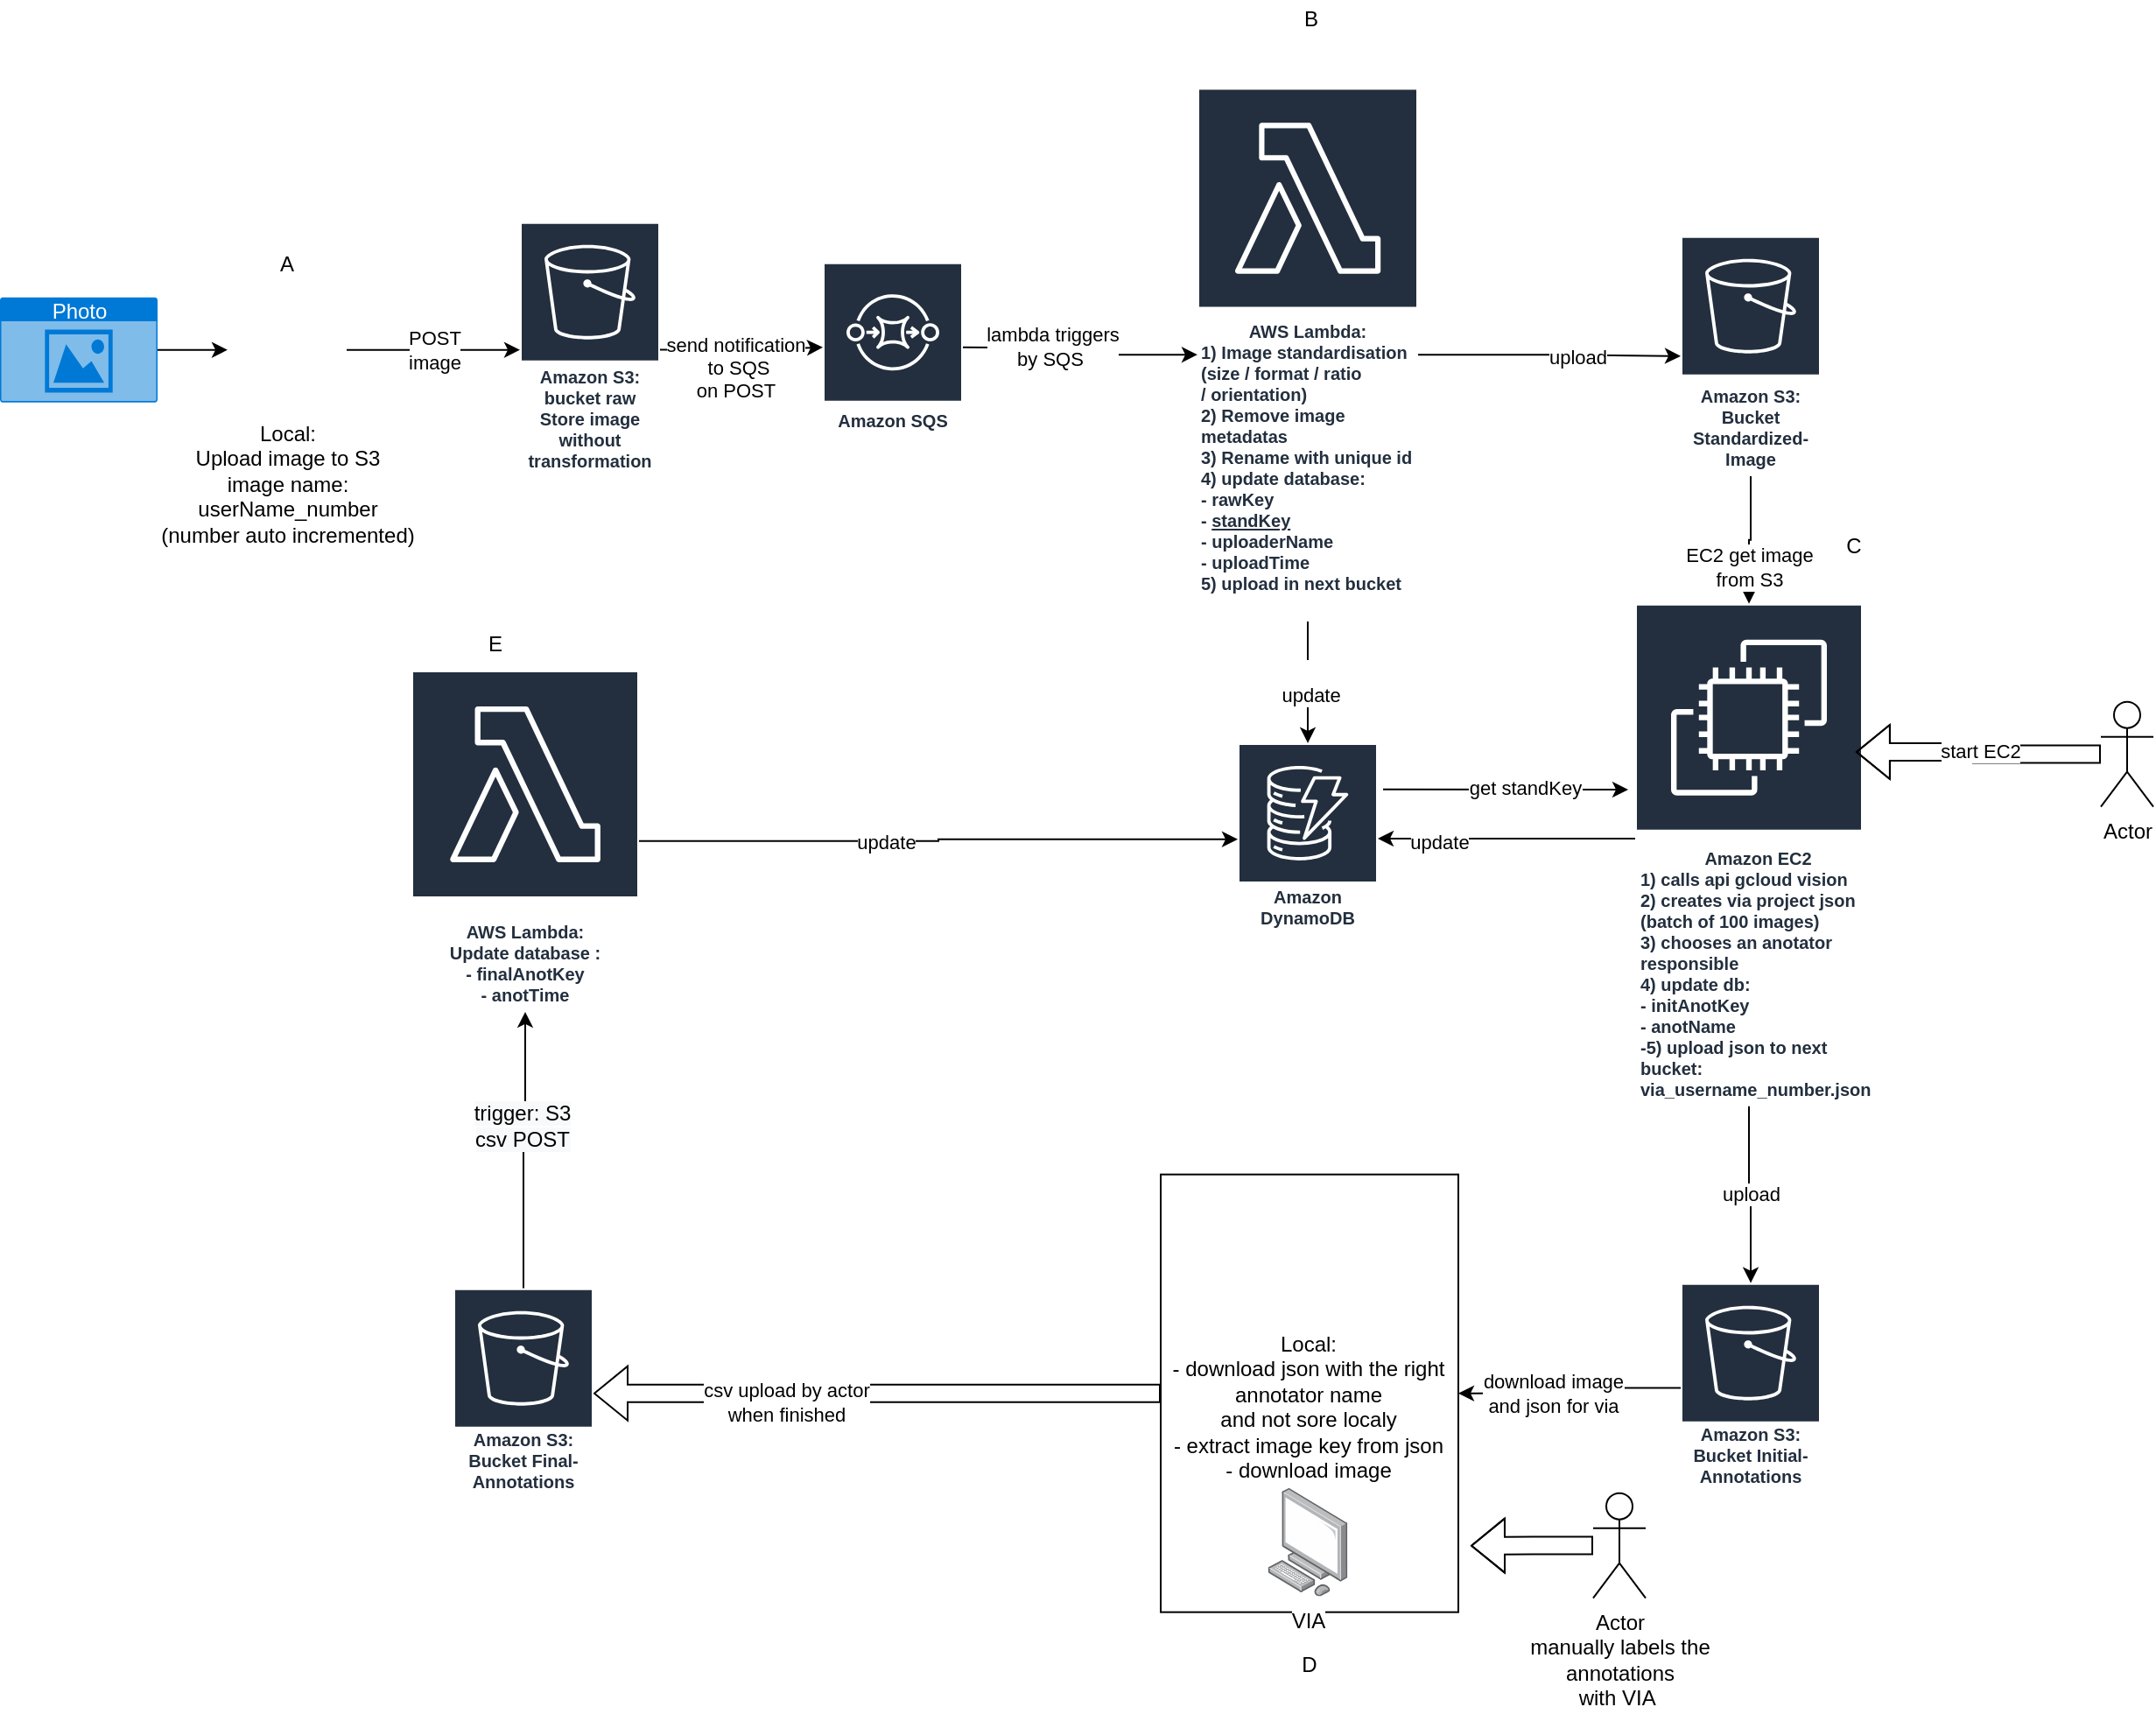 <mxfile version="14.9.4" type="github">
  <diagram id="-ga6hsOEGiyw53PDkv4c" name="Page-1">
    <mxGraphModel dx="1483" dy="781" grid="1" gridSize="10" guides="1" tooltips="1" connect="1" arrows="1" fold="1" page="1" pageScale="1" pageWidth="827" pageHeight="1169" math="0" shadow="0">
      <root>
        <mxCell id="0" />
        <mxCell id="1" parent="0" />
        <mxCell id="0uKCtbiLuTCNgKzWHR9k-1" value="POST&lt;br&gt;image" style="edgeStyle=orthogonalEdgeStyle;rounded=0;orthogonalLoop=1;jettySize=auto;html=1;" parent="1" source="0uKCtbiLuTCNgKzWHR9k-27" target="0uKCtbiLuTCNgKzWHR9k-5" edge="1">
          <mxGeometry relative="1" as="geometry" />
        </mxCell>
        <mxCell id="0uKCtbiLuTCNgKzWHR9k-2" style="edgeStyle=orthogonalEdgeStyle;rounded=0;orthogonalLoop=1;jettySize=auto;html=1;" parent="1" source="0uKCtbiLuTCNgKzWHR9k-3" target="0uKCtbiLuTCNgKzWHR9k-27" edge="1">
          <mxGeometry relative="1" as="geometry" />
        </mxCell>
        <mxCell id="0uKCtbiLuTCNgKzWHR9k-3" value="Photo" style="html=1;strokeColor=none;fillColor=#0079D6;labelPosition=center;verticalLabelPosition=middle;verticalAlign=top;align=center;fontSize=12;outlineConnect=0;spacingTop=-6;fontColor=#FFFFFF;shape=mxgraph.sitemap.photo;" parent="1" vertex="1">
          <mxGeometry x="40" y="299.83" width="90" height="60" as="geometry" />
        </mxCell>
        <mxCell id="0uKCtbiLuTCNgKzWHR9k-4" value="send notification&lt;br&gt;&amp;nbsp;to SQS&lt;br&gt;on POST" style="edgeStyle=orthogonalEdgeStyle;rounded=0;orthogonalLoop=1;jettySize=auto;html=1;" parent="1" source="0uKCtbiLuTCNgKzWHR9k-5" edge="1">
          <mxGeometry x="-0.089" y="-10" relative="1" as="geometry">
            <mxPoint x="510" y="328.4" as="targetPoint" />
            <mxPoint as="offset" />
          </mxGeometry>
        </mxCell>
        <mxCell id="0uKCtbiLuTCNgKzWHR9k-5" value="Amazon S3:&lt;br&gt;bucket raw&lt;br&gt;Store image without transformation" style="outlineConnect=0;fontColor=#232F3E;gradientColor=none;strokeColor=#ffffff;fillColor=#232F3E;dashed=0;verticalLabelPosition=middle;verticalAlign=bottom;align=center;html=1;whiteSpace=wrap;fontSize=10;fontStyle=1;spacing=3;shape=mxgraph.aws4.productIcon;prIcon=mxgraph.aws4.s3;" parent="1" vertex="1">
          <mxGeometry x="337" y="256.83" width="80" height="146" as="geometry" />
        </mxCell>
        <mxCell id="0uKCtbiLuTCNgKzWHR9k-6" style="edgeStyle=orthogonalEdgeStyle;rounded=0;orthogonalLoop=1;jettySize=auto;html=1;" parent="1" source="0uKCtbiLuTCNgKzWHR9k-8" target="0uKCtbiLuTCNgKzWHR9k-33" edge="1">
          <mxGeometry relative="1" as="geometry" />
        </mxCell>
        <mxCell id="0uKCtbiLuTCNgKzWHR9k-7" value="EC2 get image&lt;br&gt;from S3" style="edgeLabel;html=1;align=center;verticalAlign=middle;resizable=0;points=[];" parent="0uKCtbiLuTCNgKzWHR9k-6" vertex="1" connectable="0">
          <mxGeometry x="0.422" relative="1" as="geometry">
            <mxPoint as="offset" />
          </mxGeometry>
        </mxCell>
        <mxCell id="0uKCtbiLuTCNgKzWHR9k-8" value="Amazon S3:&lt;br&gt;Bucket Standardized-Image" style="outlineConnect=0;fontColor=#232F3E;gradientColor=none;strokeColor=#ffffff;fillColor=#232F3E;dashed=0;verticalLabelPosition=middle;verticalAlign=bottom;align=center;html=1;whiteSpace=wrap;fontSize=10;fontStyle=1;spacing=3;shape=mxgraph.aws4.productIcon;prIcon=mxgraph.aws4.s3;" parent="1" vertex="1">
          <mxGeometry x="1000" y="264.83" width="80" height="137.17" as="geometry" />
        </mxCell>
        <mxCell id="0uKCtbiLuTCNgKzWHR9k-9" style="edgeStyle=orthogonalEdgeStyle;rounded=0;orthogonalLoop=1;jettySize=auto;html=1;" parent="1" source="0uKCtbiLuTCNgKzWHR9k-33" target="0uKCtbiLuTCNgKzWHR9k-12" edge="1">
          <mxGeometry relative="1" as="geometry">
            <Array as="points">
              <mxPoint x="940" y="609" />
              <mxPoint x="940" y="609" />
            </Array>
          </mxGeometry>
        </mxCell>
        <mxCell id="0uKCtbiLuTCNgKzWHR9k-10" value="update" style="edgeLabel;html=1;align=center;verticalAlign=middle;resizable=0;points=[];" parent="0uKCtbiLuTCNgKzWHR9k-9" vertex="1" connectable="0">
          <mxGeometry x="0.528" y="2" relative="1" as="geometry">
            <mxPoint as="offset" />
          </mxGeometry>
        </mxCell>
        <mxCell id="0uKCtbiLuTCNgKzWHR9k-12" value="Amazon DynamoDB" style="outlineConnect=0;fontColor=#232F3E;gradientColor=none;strokeColor=#ffffff;fillColor=#232F3E;dashed=0;verticalLabelPosition=middle;verticalAlign=bottom;align=center;html=1;whiteSpace=wrap;fontSize=10;fontStyle=1;spacing=3;shape=mxgraph.aws4.productIcon;prIcon=mxgraph.aws4.dynamodb;" parent="1" vertex="1">
          <mxGeometry x="747" y="554.44" width="80" height="110" as="geometry" />
        </mxCell>
        <mxCell id="0uKCtbiLuTCNgKzWHR9k-13" value="h" style="edgeStyle=orthogonalEdgeStyle;rounded=0;orthogonalLoop=1;jettySize=auto;html=1;entryX=1;entryY=0.5;entryDx=0;entryDy=0;" parent="1" source="0uKCtbiLuTCNgKzWHR9k-15" target="0uKCtbiLuTCNgKzWHR9k-47" edge="1">
          <mxGeometry relative="1" as="geometry">
            <mxPoint x="880" y="950.83" as="targetPoint" />
          </mxGeometry>
        </mxCell>
        <mxCell id="0uKCtbiLuTCNgKzWHR9k-14" value="download image&lt;br&gt;and json for via" style="edgeLabel;html=1;align=center;verticalAlign=middle;resizable=0;points=[];" parent="0uKCtbiLuTCNgKzWHR9k-13" vertex="1" connectable="0">
          <mxGeometry x="0.156" relative="1" as="geometry">
            <mxPoint x="-1" as="offset" />
          </mxGeometry>
        </mxCell>
        <mxCell id="0uKCtbiLuTCNgKzWHR9k-15" value="Amazon S3:&lt;br&gt;Bucket Initial-Annotations" style="outlineConnect=0;fontColor=#232F3E;gradientColor=none;strokeColor=#ffffff;fillColor=#232F3E;dashed=0;verticalLabelPosition=middle;verticalAlign=bottom;align=center;html=1;whiteSpace=wrap;fontSize=10;fontStyle=1;spacing=3;shape=mxgraph.aws4.productIcon;prIcon=mxgraph.aws4.s3;" parent="1" vertex="1">
          <mxGeometry x="1000" y="862.83" width="80" height="120" as="geometry" />
        </mxCell>
        <mxCell id="0uKCtbiLuTCNgKzWHR9k-16" style="edgeStyle=orthogonalEdgeStyle;rounded=0;orthogonalLoop=1;jettySize=auto;html=1;" parent="1" source="0uKCtbiLuTCNgKzWHR9k-20" target="0uKCtbiLuTCNgKzWHR9k-30" edge="1">
          <mxGeometry relative="1" as="geometry" />
        </mxCell>
        <mxCell id="0uKCtbiLuTCNgKzWHR9k-17" value="&lt;span style=&quot;font-size: 12px ; background-color: rgb(248 , 249 , 250)&quot;&gt;trigger: S3&lt;/span&gt;&lt;br style=&quot;font-size: 12px ; background-color: rgb(248 , 249 , 250)&quot;&gt;&lt;span style=&quot;font-size: 12px ; background-color: rgb(248 , 249 , 250)&quot;&gt;csv POST&lt;/span&gt;" style="edgeLabel;html=1;align=center;verticalAlign=middle;resizable=0;points=[];" parent="0uKCtbiLuTCNgKzWHR9k-16" vertex="1" connectable="0">
          <mxGeometry x="0.187" y="2" relative="1" as="geometry">
            <mxPoint as="offset" />
          </mxGeometry>
        </mxCell>
        <mxCell id="0uKCtbiLuTCNgKzWHR9k-18" style="edgeStyle=orthogonalEdgeStyle;shape=flexArrow;rounded=0;orthogonalLoop=1;jettySize=auto;html=1;" parent="1" source="0uKCtbiLuTCNgKzWHR9k-47" target="0uKCtbiLuTCNgKzWHR9k-20" edge="1">
          <mxGeometry relative="1" as="geometry">
            <mxPoint x="540" y="1020.83" as="sourcePoint" />
          </mxGeometry>
        </mxCell>
        <mxCell id="0uKCtbiLuTCNgKzWHR9k-19" value="csv upload by actor&lt;br&gt;when finished" style="edgeLabel;html=1;align=center;verticalAlign=middle;resizable=0;points=[];" parent="0uKCtbiLuTCNgKzWHR9k-18" vertex="1" connectable="0">
          <mxGeometry x="0.322" y="5" relative="1" as="geometry">
            <mxPoint as="offset" />
          </mxGeometry>
        </mxCell>
        <mxCell id="0uKCtbiLuTCNgKzWHR9k-20" value="Amazon S3:&lt;br&gt;Bucket Final-Annotations" style="outlineConnect=0;fontColor=#232F3E;gradientColor=none;strokeColor=#ffffff;fillColor=#232F3E;dashed=0;verticalLabelPosition=middle;verticalAlign=bottom;align=center;html=1;whiteSpace=wrap;fontSize=10;fontStyle=1;spacing=3;shape=mxgraph.aws4.productIcon;prIcon=mxgraph.aws4.s3;" parent="1" vertex="1">
          <mxGeometry x="299" y="865.83" width="80" height="120" as="geometry" />
        </mxCell>
        <mxCell id="0uKCtbiLuTCNgKzWHR9k-21" style="edgeStyle=orthogonalEdgeStyle;shape=flexArrow;rounded=0;orthogonalLoop=1;jettySize=auto;html=1;" parent="1" source="0uKCtbiLuTCNgKzWHR9k-22" edge="1">
          <mxGeometry relative="1" as="geometry">
            <mxPoint x="880" y="1012.83" as="targetPoint" />
          </mxGeometry>
        </mxCell>
        <mxCell id="0uKCtbiLuTCNgKzWHR9k-22" value="Actor&lt;br&gt;manually labels the&lt;br&gt;&amp;nbsp;annotations&amp;nbsp;&lt;br&gt;with VIA&amp;nbsp;" style="shape=umlActor;verticalLabelPosition=bottom;verticalAlign=top;html=1;outlineConnect=0;" parent="1" vertex="1">
          <mxGeometry x="950" y="982.83" width="30" height="60" as="geometry" />
        </mxCell>
        <mxCell id="0uKCtbiLuTCNgKzWHR9k-23" style="edgeStyle=orthogonalEdgeStyle;rounded=0;orthogonalLoop=1;jettySize=auto;html=1;" parent="1" target="0uKCtbiLuTCNgKzWHR9k-36" edge="1">
          <mxGeometry relative="1" as="geometry">
            <mxPoint x="590" y="328.4" as="sourcePoint" />
          </mxGeometry>
        </mxCell>
        <mxCell id="0uKCtbiLuTCNgKzWHR9k-24" value="lambda triggers&lt;br&gt;by SQS&amp;nbsp;" style="edgeLabel;html=1;align=center;verticalAlign=middle;resizable=0;points=[];" parent="0uKCtbiLuTCNgKzWHR9k-23" vertex="1" connectable="0">
          <mxGeometry x="-0.265" y="1" relative="1" as="geometry">
            <mxPoint as="offset" />
          </mxGeometry>
        </mxCell>
        <mxCell id="0uKCtbiLuTCNgKzWHR9k-26" value="" style="group" parent="1" vertex="1" connectable="0">
          <mxGeometry x="170" y="270.83" width="68" height="93" as="geometry" />
        </mxCell>
        <mxCell id="0uKCtbiLuTCNgKzWHR9k-27" value="Local:&lt;br&gt;Upload image to S3&lt;br&gt;image name:&lt;br&gt;userName_number&lt;br&gt;(number auto incremented)" style="shape=image;html=1;verticalAlign=top;verticalLabelPosition=bottom;labelBackgroundColor=#ffffff;imageAspect=0;aspect=fixed;image=https://cdn4.iconfinder.com/data/icons/logos-and-brands/512/267_Python_logo-128.png" parent="0uKCtbiLuTCNgKzWHR9k-26" vertex="1">
          <mxGeometry y="25" width="68" height="68" as="geometry" />
        </mxCell>
        <mxCell id="0uKCtbiLuTCNgKzWHR9k-28" value="A" style="text;html=1;strokeColor=none;fillColor=none;align=center;verticalAlign=middle;whiteSpace=wrap;rounded=0;" parent="0uKCtbiLuTCNgKzWHR9k-26" vertex="1">
          <mxGeometry x="14" width="40" height="20" as="geometry" />
        </mxCell>
        <mxCell id="0uKCtbiLuTCNgKzWHR9k-29" value="" style="group" parent="1" vertex="1" connectable="0">
          <mxGeometry x="275" y="487.94" width="130" height="220" as="geometry" />
        </mxCell>
        <mxCell id="0uKCtbiLuTCNgKzWHR9k-30" value="&lt;span&gt;AWS Lambda:&lt;br&gt;&lt;/span&gt;Update database :&lt;br&gt;- finalAnotKey&lt;br&gt;- anotTime" style="outlineConnect=0;fontColor=#232F3E;gradientColor=none;strokeColor=#ffffff;fillColor=#232F3E;dashed=0;verticalLabelPosition=middle;verticalAlign=bottom;align=center;html=1;whiteSpace=wrap;fontSize=10;fontStyle=1;spacing=3;shape=mxgraph.aws4.productIcon;prIcon=mxgraph.aws4.lambda;" parent="0uKCtbiLuTCNgKzWHR9k-29" vertex="1">
          <mxGeometry y="25" width="130" height="195" as="geometry" />
        </mxCell>
        <mxCell id="0uKCtbiLuTCNgKzWHR9k-31" value="E" style="text;html=1;strokeColor=none;fillColor=none;align=center;verticalAlign=middle;whiteSpace=wrap;rounded=0;" parent="0uKCtbiLuTCNgKzWHR9k-29" vertex="1">
          <mxGeometry x="28" width="40" height="20" as="geometry" />
        </mxCell>
        <mxCell id="0uKCtbiLuTCNgKzWHR9k-32" value="" style="group" parent="1" vertex="1" connectable="0">
          <mxGeometry x="974" y="431.83" width="145" height="330" as="geometry" />
        </mxCell>
        <mxCell id="0uKCtbiLuTCNgKzWHR9k-33" value="&lt;div style=&quot;text-align: center&quot;&gt;&lt;span&gt;Amazon EC2&lt;/span&gt;&lt;/div&gt;1) calls api gcloud vision&lt;br&gt;2) creates via project json (batch of 100 images)&lt;br&gt;3) chooses an anotator responsible&lt;br&gt;4) update db: &lt;br&gt;- initAnotKey&lt;br&gt;- anotName&lt;br&gt;-5) upload json to next bucket:&lt;br&gt;via_username_number.json&amp;nbsp;" style="outlineConnect=0;fontColor=#232F3E;gradientColor=none;strokeColor=#ffffff;fillColor=#232F3E;dashed=0;verticalLabelPosition=middle;verticalAlign=bottom;align=left;html=1;whiteSpace=wrap;fontSize=10;fontStyle=1;spacing=3;shape=mxgraph.aws4.productIcon;prIcon=mxgraph.aws4.ec2;" parent="0uKCtbiLuTCNgKzWHR9k-32" vertex="1">
          <mxGeometry y="43" width="130" height="287" as="geometry" />
        </mxCell>
        <mxCell id="0uKCtbiLuTCNgKzWHR9k-34" value="C" style="text;html=1;strokeColor=none;fillColor=none;align=center;verticalAlign=middle;whiteSpace=wrap;rounded=0;" parent="0uKCtbiLuTCNgKzWHR9k-32" vertex="1">
          <mxGeometry x="105" width="40" height="20" as="geometry" />
        </mxCell>
        <mxCell id="0uKCtbiLuTCNgKzWHR9k-38" style="edgeStyle=orthogonalEdgeStyle;rounded=0;orthogonalLoop=1;jettySize=auto;html=1;" parent="1" source="0uKCtbiLuTCNgKzWHR9k-36" target="0uKCtbiLuTCNgKzWHR9k-8" edge="1">
          <mxGeometry relative="1" as="geometry" />
        </mxCell>
        <mxCell id="0uKCtbiLuTCNgKzWHR9k-39" value="upload" style="edgeLabel;html=1;align=center;verticalAlign=middle;resizable=0;points=[];" parent="0uKCtbiLuTCNgKzWHR9k-38" vertex="1" connectable="0">
          <mxGeometry x="0.219" relative="1" as="geometry">
            <mxPoint as="offset" />
          </mxGeometry>
        </mxCell>
        <mxCell id="0uKCtbiLuTCNgKzWHR9k-40" value="&lt;br&gt;&amp;nbsp;update&lt;br&gt;" style="edgeStyle=orthogonalEdgeStyle;rounded=0;orthogonalLoop=1;jettySize=auto;html=1;" parent="1" source="0uKCtbiLuTCNgKzWHR9k-36" target="0uKCtbiLuTCNgKzWHR9k-12" edge="1">
          <mxGeometry relative="1" as="geometry" />
        </mxCell>
        <mxCell id="0uKCtbiLuTCNgKzWHR9k-41" value="start EC2" style="edgeStyle=orthogonalEdgeStyle;shape=flexArrow;rounded=0;orthogonalLoop=1;jettySize=auto;html=1;entryX=0.969;entryY=0.295;entryDx=0;entryDy=0;entryPerimeter=0;" parent="1" source="0uKCtbiLuTCNgKzWHR9k-42" target="0uKCtbiLuTCNgKzWHR9k-33" edge="1">
          <mxGeometry relative="1" as="geometry" />
        </mxCell>
        <mxCell id="0uKCtbiLuTCNgKzWHR9k-42" value="Actor" style="shape=umlActor;verticalLabelPosition=bottom;verticalAlign=top;html=1;outlineConnect=0;" parent="1" vertex="1">
          <mxGeometry x="1240" y="530.83" width="30" height="60" as="geometry" />
        </mxCell>
        <mxCell id="0uKCtbiLuTCNgKzWHR9k-43" value="upload" style="edgeStyle=orthogonalEdgeStyle;rounded=0;orthogonalLoop=1;jettySize=auto;html=1;" parent="1" source="0uKCtbiLuTCNgKzWHR9k-33" target="0uKCtbiLuTCNgKzWHR9k-15" edge="1">
          <mxGeometry relative="1" as="geometry" />
        </mxCell>
        <mxCell id="0uKCtbiLuTCNgKzWHR9k-44" style="edgeStyle=orthogonalEdgeStyle;rounded=0;orthogonalLoop=1;jettySize=auto;html=1;" parent="1" source="0uKCtbiLuTCNgKzWHR9k-30" target="0uKCtbiLuTCNgKzWHR9k-12" edge="1">
          <mxGeometry relative="1" as="geometry" />
        </mxCell>
        <mxCell id="0uKCtbiLuTCNgKzWHR9k-45" value="update" style="edgeLabel;html=1;align=center;verticalAlign=middle;resizable=0;points=[];" parent="0uKCtbiLuTCNgKzWHR9k-44" vertex="1" connectable="0">
          <mxGeometry x="-0.181" relative="1" as="geometry">
            <mxPoint as="offset" />
          </mxGeometry>
        </mxCell>
        <mxCell id="0uKCtbiLuTCNgKzWHR9k-46" value="" style="group" parent="1" vertex="1" connectable="0">
          <mxGeometry x="703" y="800.83" width="170" height="250" as="geometry" />
        </mxCell>
        <mxCell id="0uKCtbiLuTCNgKzWHR9k-47" value="" style="whiteSpace=wrap;html=1;container=1;" parent="0uKCtbiLuTCNgKzWHR9k-46" vertex="1">
          <mxGeometry width="170" height="250" as="geometry">
            <mxRectangle width="50" height="40" as="alternateBounds" />
          </mxGeometry>
        </mxCell>
        <mxCell id="0uKCtbiLuTCNgKzWHR9k-48" value="" style="group" parent="0uKCtbiLuTCNgKzWHR9k-46" vertex="1" connectable="0">
          <mxGeometry x="50" width="120" height="250" as="geometry" />
        </mxCell>
        <mxCell id="0uKCtbiLuTCNgKzWHR9k-49" value="Local:&lt;br&gt;- download json with the right &lt;br&gt;annotator name &lt;br&gt;and not sore localy&lt;br&gt;- extract image key from json&lt;br&gt;- download image" style="shape=image;html=1;verticalAlign=top;verticalLabelPosition=bottom;labelBackgroundColor=#ffffff;imageAspect=0;aspect=fixed;image=https://cdn4.iconfinder.com/data/icons/logos-and-brands/512/267_Python_logo-128.png" parent="0uKCtbiLuTCNgKzWHR9k-48" vertex="1">
          <mxGeometry y="15" width="68" height="68" as="geometry" />
        </mxCell>
        <mxCell id="0uKCtbiLuTCNgKzWHR9k-50" value="VIA" style="points=[];aspect=fixed;html=1;align=center;shadow=0;dashed=0;image;image=img/lib/allied_telesis/computer_and_terminals/Personal_Computer.svg;" parent="0uKCtbiLuTCNgKzWHR9k-48" vertex="1">
          <mxGeometry x="11.2" y="179.17" width="45.6" height="61.8" as="geometry" />
        </mxCell>
        <mxCell id="0uKCtbiLuTCNgKzWHR9k-51" value="D" style="text;html=1;strokeColor=none;fillColor=none;align=center;verticalAlign=middle;whiteSpace=wrap;rounded=0;" parent="1" vertex="1">
          <mxGeometry x="768" y="1070.83" width="40" height="20" as="geometry" />
        </mxCell>
        <mxCell id="0uKCtbiLuTCNgKzWHR9k-52" value="Amazon SQS" style="outlineConnect=0;fontColor=#232F3E;gradientColor=none;strokeColor=#ffffff;fillColor=#232F3E;dashed=0;verticalLabelPosition=middle;verticalAlign=bottom;align=center;html=1;whiteSpace=wrap;fontSize=10;fontStyle=1;spacing=3;shape=mxgraph.aws4.productIcon;prIcon=mxgraph.aws4.sqs;" parent="1" vertex="1">
          <mxGeometry x="510" y="279.83" width="80" height="100" as="geometry" />
        </mxCell>
        <mxCell id="OJoio6pD2PtJ5NFqTnMK-3" value="" style="endArrow=classic;html=1;" parent="1" edge="1">
          <mxGeometry width="50" height="50" relative="1" as="geometry">
            <mxPoint x="830" y="580.83" as="sourcePoint" />
            <mxPoint x="970" y="581" as="targetPoint" />
          </mxGeometry>
        </mxCell>
        <mxCell id="OJoio6pD2PtJ5NFqTnMK-4" value="get standKey" style="edgeLabel;html=1;align=center;verticalAlign=middle;resizable=0;points=[];" parent="OJoio6pD2PtJ5NFqTnMK-3" vertex="1" connectable="0">
          <mxGeometry x="0.157" y="1" relative="1" as="geometry">
            <mxPoint as="offset" />
          </mxGeometry>
        </mxCell>
        <mxCell id="0uKCtbiLuTCNgKzWHR9k-36" value="&lt;br&gt;AWS Lambda:&lt;br&gt;&lt;div style=&quot;text-align: left&quot;&gt;&lt;span&gt;1) Image standardisation (s&lt;/span&gt;&lt;span&gt;ize /&amp;nbsp;&lt;/span&gt;&lt;span&gt;format /&amp;nbsp;&lt;/span&gt;&lt;span&gt;ratio /&amp;nbsp;&lt;/span&gt;&lt;span&gt;orientation)&lt;/span&gt;&lt;/div&gt;&lt;div style=&quot;text-align: left&quot;&gt;&lt;span&gt;2) Remove image metadatas&lt;/span&gt;&lt;/div&gt;&lt;div style=&quot;text-align: left&quot;&gt;&lt;span&gt;3) Rename with unique id&lt;/span&gt;&lt;/div&gt;&lt;div style=&quot;text-align: left&quot;&gt;&lt;span&gt;4) update database:&amp;nbsp;&lt;/span&gt;&lt;/div&gt;&lt;div style=&quot;text-align: left&quot;&gt;&lt;span&gt;- rawKey&lt;/span&gt;&lt;/div&gt;&lt;div style=&quot;text-align: left&quot;&gt;- &lt;u&gt;standKey&lt;/u&gt;&lt;/div&gt;&lt;div style=&quot;text-align: left&quot;&gt;&lt;span&gt;- uploaderName&lt;/span&gt;&lt;/div&gt;&lt;div style=&quot;text-align: left&quot;&gt;&lt;span&gt;- uploadTime&lt;/span&gt;&lt;/div&gt;&lt;div style=&quot;text-align: left&quot;&gt;&lt;span&gt;5) upload in next bucket&lt;/span&gt;&lt;/div&gt;&lt;div style=&quot;text-align: left&quot;&gt;&lt;span&gt;&lt;br&gt;&lt;/span&gt;&lt;/div&gt;" style="outlineConnect=0;fontColor=#232F3E;gradientColor=none;strokeColor=#ffffff;fillColor=#232F3E;dashed=0;verticalLabelPosition=middle;verticalAlign=bottom;align=center;html=1;whiteSpace=wrap;fontSize=10;fontStyle=1;spacing=3;shape=mxgraph.aws4.productIcon;prIcon=mxgraph.aws4.lambda;" parent="1" vertex="1">
          <mxGeometry x="724" y="180.22" width="126" height="304.78" as="geometry" />
        </mxCell>
        <mxCell id="0uKCtbiLuTCNgKzWHR9k-37" value="B" style="text;html=1;strokeColor=none;fillColor=none;align=center;verticalAlign=middle;whiteSpace=wrap;rounded=0;" parent="1" vertex="1">
          <mxGeometry x="769" y="130.83" width="40" height="20" as="geometry" />
        </mxCell>
      </root>
    </mxGraphModel>
  </diagram>
</mxfile>
